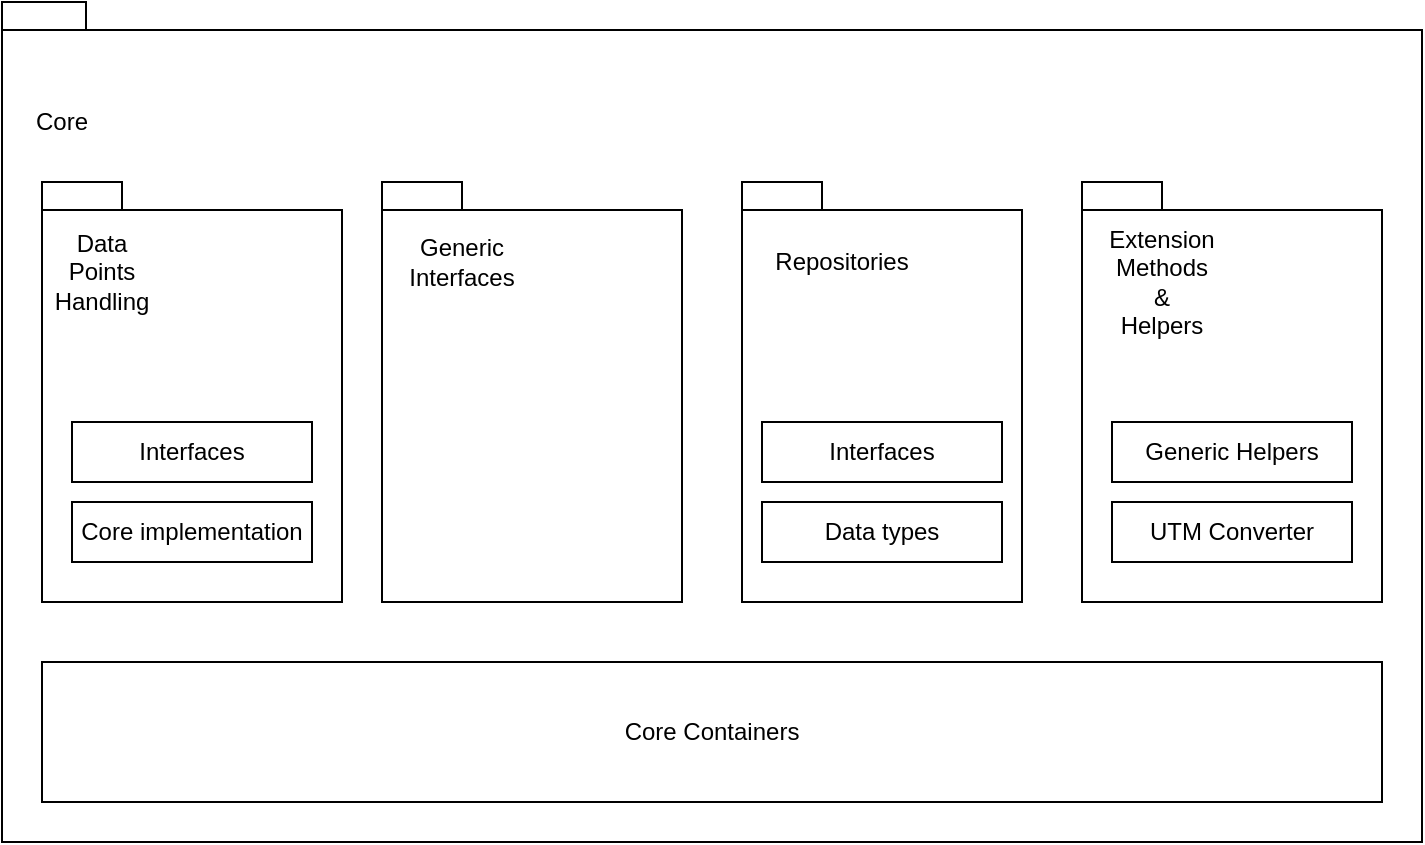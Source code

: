 <mxfile version="13.0.9" type="device"><diagram id="2E4fiFI-288ORN_dootO" name="Page-1"><mxGraphModel dx="1424" dy="792" grid="1" gridSize="10" guides="1" tooltips="1" connect="1" arrows="1" fold="1" page="1" pageScale="1" pageWidth="827" pageHeight="1169" math="0" shadow="0"><root><mxCell id="0"/><mxCell id="1" parent="0"/><mxCell id="yOmypyIxlAFuRvzjhkaN-2" value="" style="shape=folder;fontStyle=1;spacingTop=10;tabWidth=40;tabHeight=14;tabPosition=left;html=1;" vertex="1" parent="1"><mxGeometry x="120" y="150" width="710" height="420" as="geometry"/></mxCell><mxCell id="yOmypyIxlAFuRvzjhkaN-3" value="Core" style="text;html=1;strokeColor=none;fillColor=none;align=center;verticalAlign=middle;whiteSpace=wrap;rounded=0;" vertex="1" parent="1"><mxGeometry x="130" y="200" width="40" height="20" as="geometry"/></mxCell><mxCell id="yOmypyIxlAFuRvzjhkaN-4" value="" style="shape=folder;fontStyle=1;spacingTop=10;tabWidth=40;tabHeight=14;tabPosition=left;html=1;" vertex="1" parent="1"><mxGeometry x="140" y="240" width="150" height="210" as="geometry"/></mxCell><mxCell id="yOmypyIxlAFuRvzjhkaN-5" value="Data Points Handling" style="text;html=1;strokeColor=none;fillColor=none;align=center;verticalAlign=middle;whiteSpace=wrap;rounded=0;" vertex="1" parent="1"><mxGeometry x="150" y="275" width="40" height="20" as="geometry"/></mxCell><mxCell id="yOmypyIxlAFuRvzjhkaN-6" value="" style="shape=folder;fontStyle=1;spacingTop=10;tabWidth=40;tabHeight=14;tabPosition=left;html=1;" vertex="1" parent="1"><mxGeometry x="310" y="240" width="150" height="210" as="geometry"/></mxCell><mxCell id="yOmypyIxlAFuRvzjhkaN-7" value="&lt;div&gt;Generic&lt;/div&gt;&lt;div&gt;Interfaces&lt;br&gt;&lt;/div&gt;" style="text;html=1;strokeColor=none;fillColor=none;align=center;verticalAlign=middle;whiteSpace=wrap;rounded=0;" vertex="1" parent="1"><mxGeometry x="330" y="270" width="40" height="20" as="geometry"/></mxCell><mxCell id="yOmypyIxlAFuRvzjhkaN-10" value="" style="shape=folder;fontStyle=1;spacingTop=10;tabWidth=40;tabHeight=14;tabPosition=left;html=1;" vertex="1" parent="1"><mxGeometry x="490" y="240" width="140" height="210" as="geometry"/></mxCell><mxCell id="yOmypyIxlAFuRvzjhkaN-11" value="Repositories" style="text;html=1;strokeColor=none;fillColor=none;align=center;verticalAlign=middle;whiteSpace=wrap;rounded=0;" vertex="1" parent="1"><mxGeometry x="520" y="270" width="40" height="20" as="geometry"/></mxCell><mxCell id="yOmypyIxlAFuRvzjhkaN-12" value="" style="shape=folder;fontStyle=1;spacingTop=10;tabWidth=40;tabHeight=14;tabPosition=left;html=1;" vertex="1" parent="1"><mxGeometry x="660" y="240" width="150" height="210" as="geometry"/></mxCell><mxCell id="yOmypyIxlAFuRvzjhkaN-13" value="&lt;div&gt;Extension Methods &amp;amp;&lt;/div&gt;&lt;div&gt;Helpers&lt;br&gt;&lt;/div&gt;" style="text;html=1;strokeColor=none;fillColor=none;align=center;verticalAlign=middle;whiteSpace=wrap;rounded=0;" vertex="1" parent="1"><mxGeometry x="680" y="280" width="40" height="20" as="geometry"/></mxCell><mxCell id="yOmypyIxlAFuRvzjhkaN-15" value="UTM Converter" style="rounded=0;whiteSpace=wrap;html=1;" vertex="1" parent="1"><mxGeometry x="675" y="400" width="120" height="30" as="geometry"/></mxCell><mxCell id="yOmypyIxlAFuRvzjhkaN-16" value="Interfaces" style="rounded=0;whiteSpace=wrap;html=1;" vertex="1" parent="1"><mxGeometry x="500" y="360" width="120" height="30" as="geometry"/></mxCell><mxCell id="yOmypyIxlAFuRvzjhkaN-17" value="Core implementation" style="rounded=0;whiteSpace=wrap;html=1;" vertex="1" parent="1"><mxGeometry x="155" y="400" width="120" height="30" as="geometry"/></mxCell><mxCell id="yOmypyIxlAFuRvzjhkaN-18" value="Generic Helpers" style="rounded=0;whiteSpace=wrap;html=1;" vertex="1" parent="1"><mxGeometry x="675" y="360" width="120" height="30" as="geometry"/></mxCell><mxCell id="yOmypyIxlAFuRvzjhkaN-19" value="Core Containers" style="rounded=0;whiteSpace=wrap;html=1;" vertex="1" parent="1"><mxGeometry x="140" y="480" width="670" height="70" as="geometry"/></mxCell><mxCell id="yOmypyIxlAFuRvzjhkaN-20" value="Interfaces" style="rounded=0;whiteSpace=wrap;html=1;" vertex="1" parent="1"><mxGeometry x="155" y="360" width="120" height="30" as="geometry"/></mxCell><mxCell id="yOmypyIxlAFuRvzjhkaN-21" value="Data types" style="rounded=0;whiteSpace=wrap;html=1;" vertex="1" parent="1"><mxGeometry x="500" y="400" width="120" height="30" as="geometry"/></mxCell></root></mxGraphModel></diagram></mxfile>